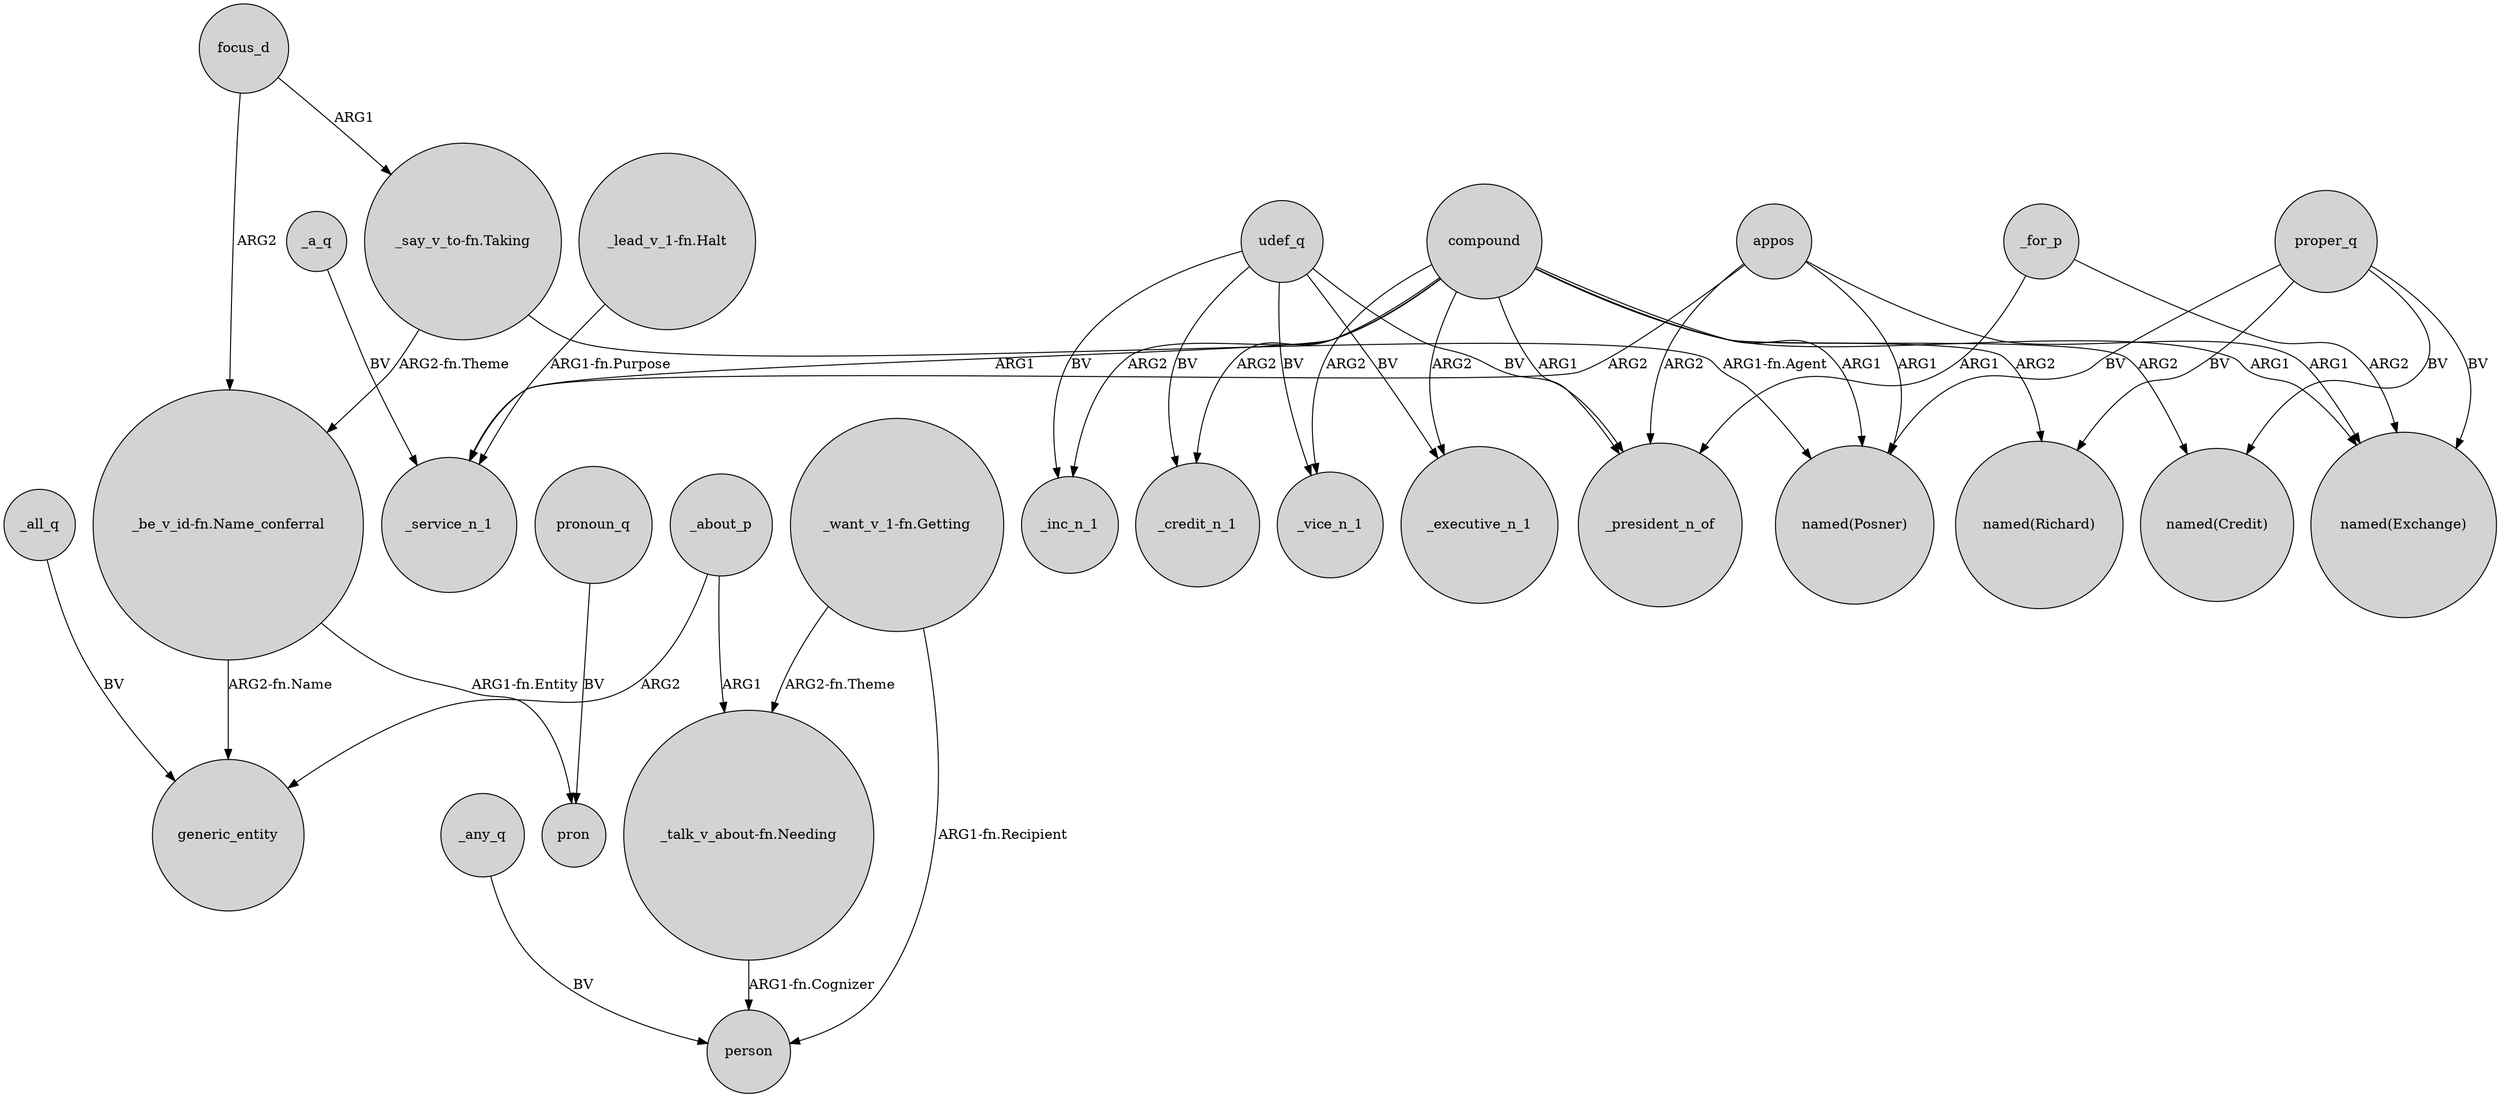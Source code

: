 digraph {
	node [shape=circle style=filled]
	"_be_v_id-fn.Name_conferral" -> generic_entity [label="ARG2-fn.Name"]
	"_lead_v_1-fn.Halt" -> _service_n_1 [label="ARG1-fn.Purpose"]
	appos -> _president_n_of [label=ARG2]
	"_say_v_to-fn.Taking" -> "_be_v_id-fn.Name_conferral" [label="ARG2-fn.Theme"]
	_a_q -> _service_n_1 [label=BV]
	focus_d -> "_say_v_to-fn.Taking" [label=ARG1]
	compound -> "named(Posner)" [label=ARG1]
	compound -> "named(Exchange)" [label=ARG1]
	_any_q -> person [label=BV]
	"_want_v_1-fn.Getting" -> "_talk_v_about-fn.Needing" [label="ARG2-fn.Theme"]
	proper_q -> "named(Exchange)" [label=BV]
	_all_q -> generic_entity [label=BV]
	"_say_v_to-fn.Taking" -> "named(Posner)" [label="ARG1-fn.Agent"]
	pronoun_q -> pron [label=BV]
	udef_q -> _inc_n_1 [label=BV]
	udef_q -> _executive_n_1 [label=BV]
	udef_q -> _vice_n_1 [label=BV]
	compound -> _inc_n_1 [label=ARG2]
	appos -> "named(Posner)" [label=ARG1]
	_for_p -> "named(Exchange)" [label=ARG2]
	compound -> _credit_n_1 [label=ARG2]
	proper_q -> "named(Credit)" [label=BV]
	_about_p -> generic_entity [label=ARG2]
	udef_q -> _credit_n_1 [label=BV]
	proper_q -> "named(Richard)" [label=BV]
	compound -> "named(Credit)" [label=ARG2]
	"_be_v_id-fn.Name_conferral" -> pron [label="ARG1-fn.Entity"]
	_about_p -> "_talk_v_about-fn.Needing" [label=ARG1]
	compound -> _vice_n_1 [label=ARG2]
	_for_p -> _president_n_of [label=ARG1]
	"_talk_v_about-fn.Needing" -> person [label="ARG1-fn.Cognizer"]
	compound -> _president_n_of [label=ARG1]
	"_want_v_1-fn.Getting" -> person [label="ARG1-fn.Recipient"]
	udef_q -> _president_n_of [label=BV]
	compound -> _service_n_1 [label=ARG1]
	proper_q -> "named(Posner)" [label=BV]
	focus_d -> "_be_v_id-fn.Name_conferral" [label=ARG2]
	appos -> "named(Exchange)" [label=ARG1]
	compound -> "named(Richard)" [label=ARG2]
	compound -> _executive_n_1 [label=ARG2]
	appos -> _service_n_1 [label=ARG2]
}
